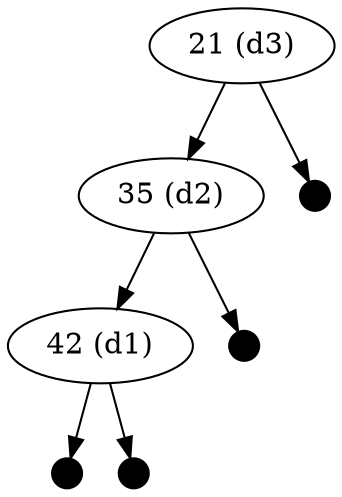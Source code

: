digraph tree {
  0[label="21 (d3)"]
  0 -> 1
  0 -> 6
  1[label="35 (d2)"]
  1 -> 2
  1 -> 5
  2[label="42 (d1)"]
  2 -> 3
  2 -> 4
  3[shape="point",width=0.2]
  4[shape="point",width=0.2]
  5[shape="point",width=0.2]
  6[shape="point",width=0.2]
}
